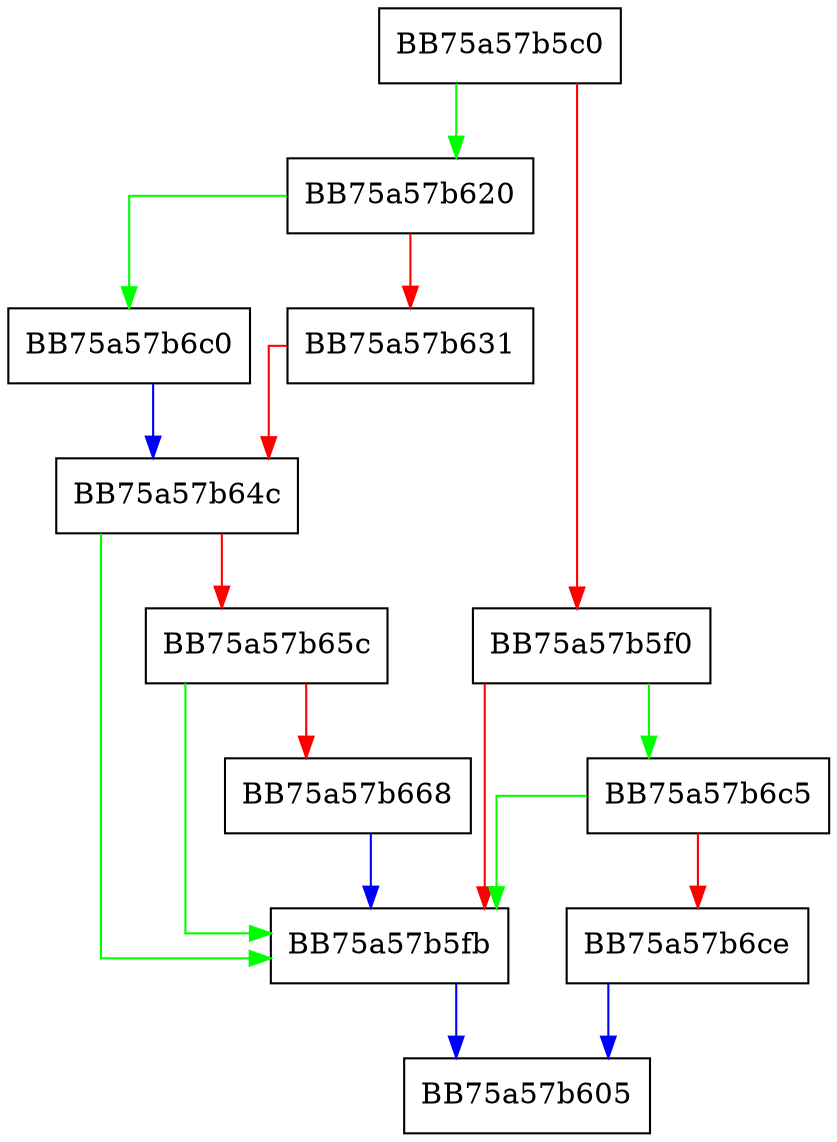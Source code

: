 digraph match_endmark {
  node [shape="box"];
  graph [splines=ortho];
  BB75a57b5c0 -> BB75a57b620 [color="green"];
  BB75a57b5c0 -> BB75a57b5f0 [color="red"];
  BB75a57b5f0 -> BB75a57b6c5 [color="green"];
  BB75a57b5f0 -> BB75a57b5fb [color="red"];
  BB75a57b5fb -> BB75a57b605 [color="blue"];
  BB75a57b620 -> BB75a57b6c0 [color="green"];
  BB75a57b620 -> BB75a57b631 [color="red"];
  BB75a57b631 -> BB75a57b64c [color="red"];
  BB75a57b64c -> BB75a57b5fb [color="green"];
  BB75a57b64c -> BB75a57b65c [color="red"];
  BB75a57b65c -> BB75a57b5fb [color="green"];
  BB75a57b65c -> BB75a57b668 [color="red"];
  BB75a57b668 -> BB75a57b5fb [color="blue"];
  BB75a57b6c0 -> BB75a57b64c [color="blue"];
  BB75a57b6c5 -> BB75a57b5fb [color="green"];
  BB75a57b6c5 -> BB75a57b6ce [color="red"];
  BB75a57b6ce -> BB75a57b605 [color="blue"];
}